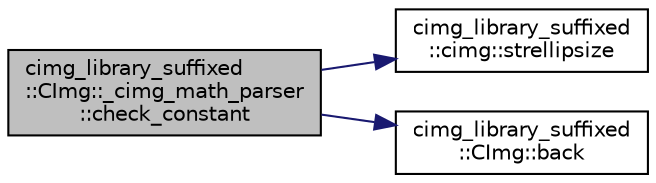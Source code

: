digraph "cimg_library_suffixed::CImg::_cimg_math_parser::check_constant"
{
  edge [fontname="Helvetica",fontsize="10",labelfontname="Helvetica",labelfontsize="10"];
  node [fontname="Helvetica",fontsize="10",shape=record];
  rankdir="LR";
  Node37 [label="cimg_library_suffixed\l::CImg::_cimg_math_parser\l::check_constant",height=0.2,width=0.4,color="black", fillcolor="grey75", style="filled", fontcolor="black"];
  Node37 -> Node38 [color="midnightblue",fontsize="10",style="solid",fontname="Helvetica"];
  Node38 [label="cimg_library_suffixed\l::cimg::strellipsize",height=0.2,width=0.4,color="black", fillcolor="white", style="filled",URL="$namespacecimg__library__suffixed_1_1cimg.html#a69a3a1bbdf0f62474211ea5a398f9e72",tooltip="Ellipsize a string. "];
  Node37 -> Node39 [color="midnightblue",fontsize="10",style="solid",fontname="Helvetica"];
  Node39 [label="cimg_library_suffixed\l::CImg::back",height=0.2,width=0.4,color="black", fillcolor="white", style="filled",URL="$structcimg__library__suffixed_1_1_c_img.html#a17a3c105772f6401fd631d0d82a59d65",tooltip="Return a reference to the last pixel value. "];
}
